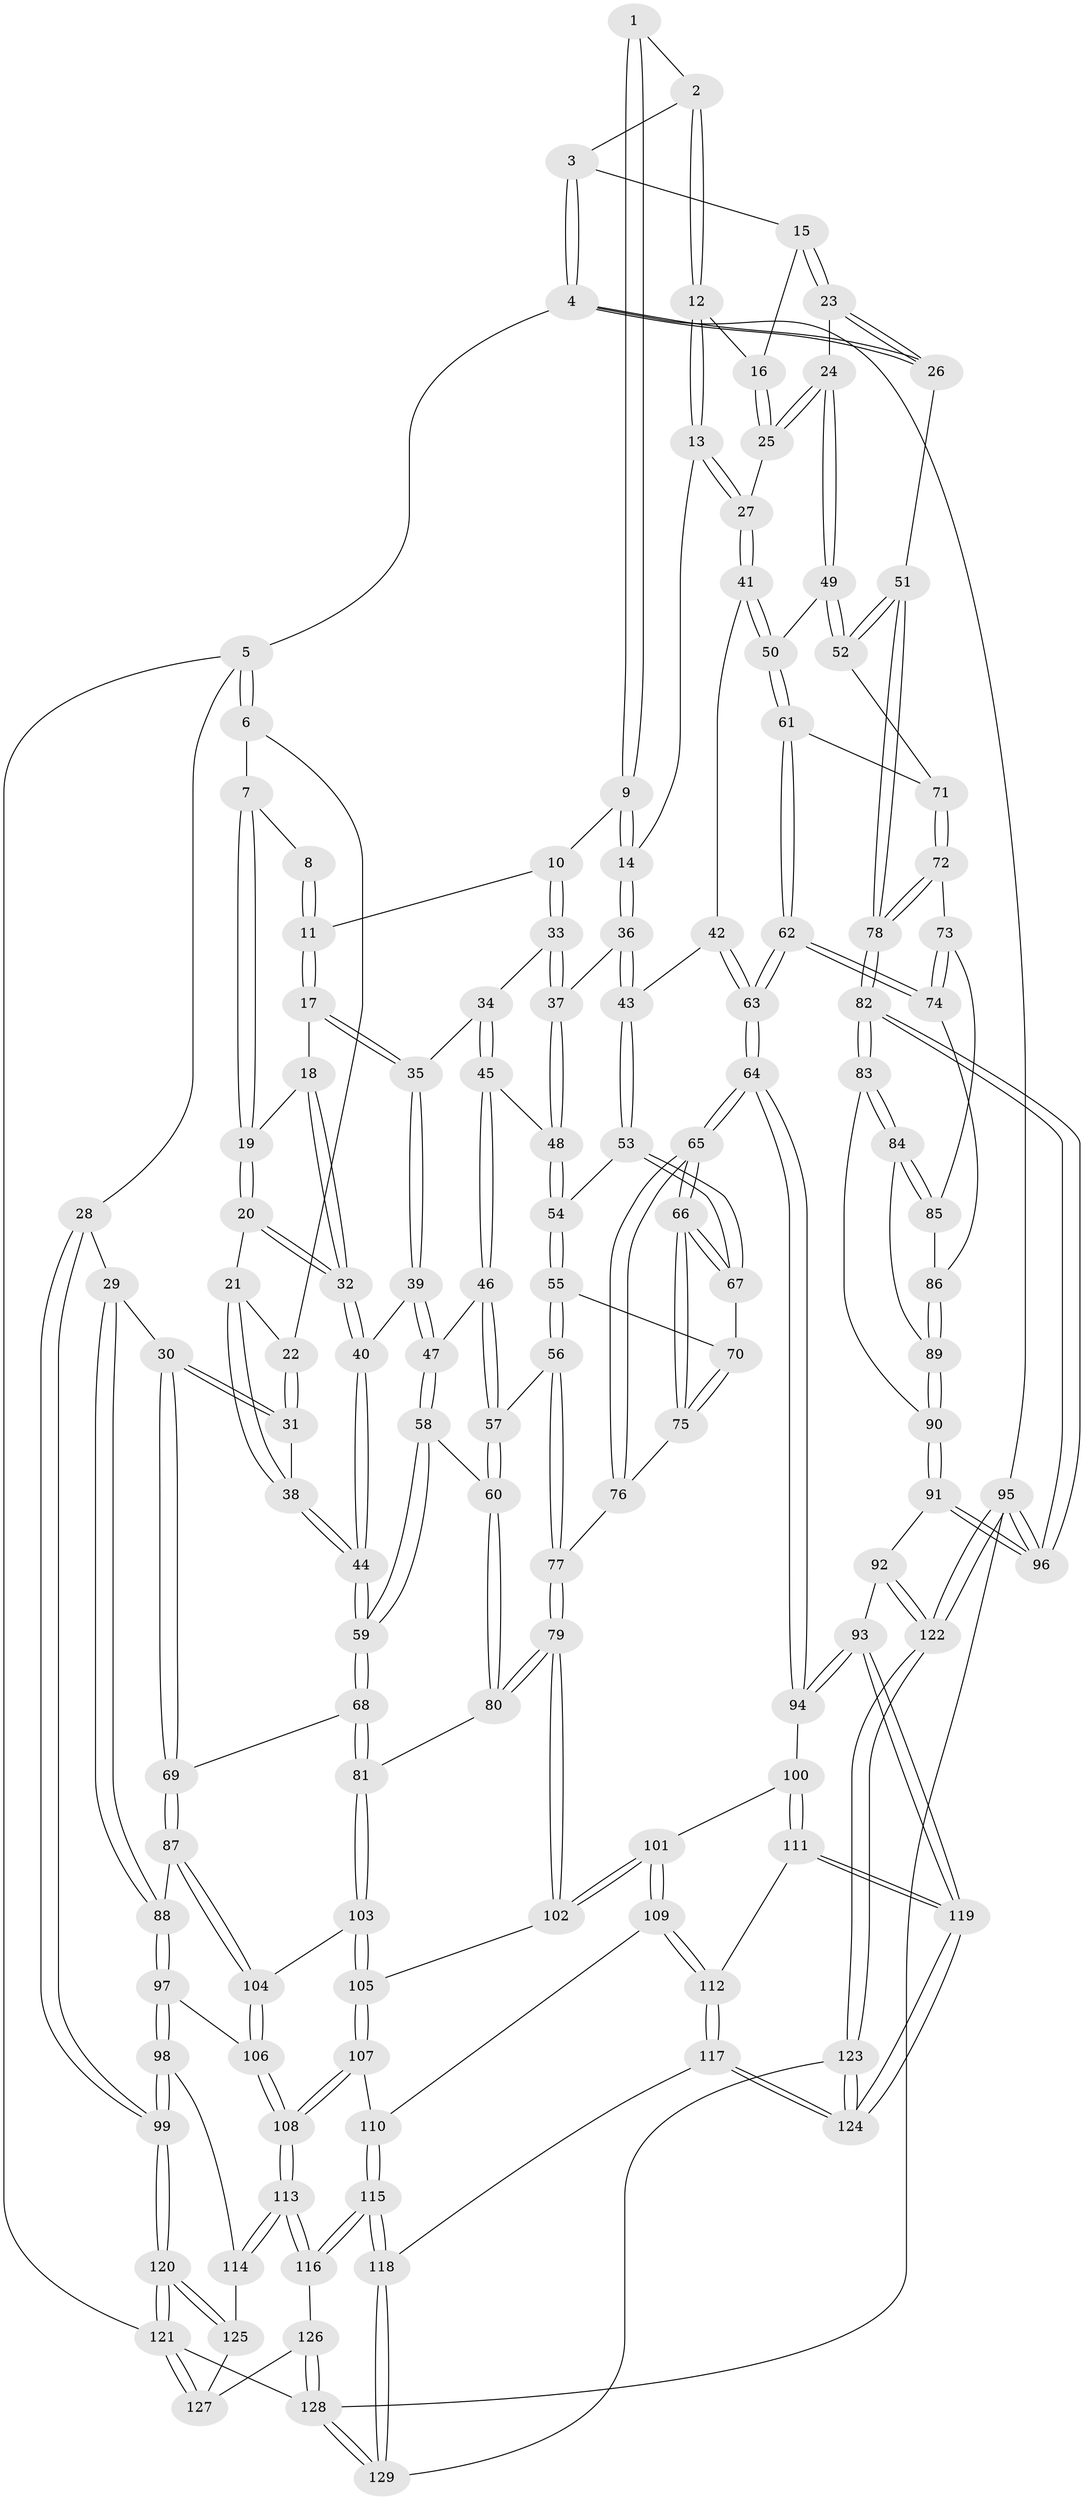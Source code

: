 // Generated by graph-tools (version 1.1) at 2025/38/03/09/25 02:38:43]
// undirected, 129 vertices, 319 edges
graph export_dot {
graph [start="1"]
  node [color=gray90,style=filled];
  1 [pos="+0.6144269345116042+0"];
  2 [pos="+0.6865780369344588+0"];
  3 [pos="+0.9299382065968029+0"];
  4 [pos="+1+0"];
  5 [pos="+0+0"];
  6 [pos="+0.21497604874429338+0"];
  7 [pos="+0.4185984216704636+0"];
  8 [pos="+0.5923179414295116+0"];
  9 [pos="+0.6022419833873423+0.10291091271783788"];
  10 [pos="+0.5701571223857769+0.1061080430058251"];
  11 [pos="+0.5499086423655251+0.0933701849652679"];
  12 [pos="+0.7256470130589058+0.008926719468848229"];
  13 [pos="+0.7210368361342131+0.09720438946082559"];
  14 [pos="+0.6292784090845313+0.11135440791040976"];
  15 [pos="+0.9040600983246089+0.039594458720104315"];
  16 [pos="+0.8428113400718141+0.05614509355453058"];
  17 [pos="+0.48172468725031753+0.10594379600345767"];
  18 [pos="+0.46093037311430224+0.08354081019232912"];
  19 [pos="+0.4353363282964543+0.01351505532909873"];
  20 [pos="+0.32777055158638496+0.1364780887230616"];
  21 [pos="+0.28931869672228+0.09089873628720477"];
  22 [pos="+0.20262674912466525+0"];
  23 [pos="+0.9097068293968129+0.055115986997827826"];
  24 [pos="+0.8837698837653021+0.16804577028998752"];
  25 [pos="+0.8284271904804608+0.15184823044725537"];
  26 [pos="+1+0.16723810967087013"];
  27 [pos="+0.7424754311200631+0.14464304595089572"];
  28 [pos="+0+0.24092872208721883"];
  29 [pos="+0+0.24707195089286363"];
  30 [pos="+0.06418220823347157+0.19993398825761524"];
  31 [pos="+0.10276489677628822+0.1769820711872809"];
  32 [pos="+0.3412064584198816+0.17468002504345767"];
  33 [pos="+0.5672712424263232+0.13433519079269263"];
  34 [pos="+0.502424056443922+0.1758872173802693"];
  35 [pos="+0.4825271829627695+0.14355725640565167"];
  36 [pos="+0.5970127475951943+0.20606989535888884"];
  37 [pos="+0.5881996554231532+0.20703263336659514"];
  38 [pos="+0.19301994004620474+0.20857984866069906"];
  39 [pos="+0.36046233952689655+0.2114247475810761"];
  40 [pos="+0.34251332918641997+0.2018065015560661"];
  41 [pos="+0.7187923683046908+0.20577229127085458"];
  42 [pos="+0.7054763187597386+0.22246087493266056"];
  43 [pos="+0.6880065459166071+0.22964503545421147"];
  44 [pos="+0.2670511647110285+0.24440289299069087"];
  45 [pos="+0.5196537428827316+0.22643786122940854"];
  46 [pos="+0.5010387995401872+0.24510381482554966"];
  47 [pos="+0.37067899528369397+0.22169949920664098"];
  48 [pos="+0.5550791314854417+0.22508530126425072"];
  49 [pos="+0.9010351315070175+0.18658984300405704"];
  50 [pos="+0.8562682444719295+0.28757741609251686"];
  51 [pos="+1+0.17425164271779695"];
  52 [pos="+1+0.2071588402631239"];
  53 [pos="+0.6701813127375214+0.261756186506801"];
  54 [pos="+0.587150005508544+0.2899404449181063"];
  55 [pos="+0.5846268097510612+0.3216501614874588"];
  56 [pos="+0.5282601167036685+0.35017107468210035"];
  57 [pos="+0.49166850025235576+0.33360716911492383"];
  58 [pos="+0.40220485832546515+0.3419144792555996"];
  59 [pos="+0.2561904034343251+0.3648459968796142"];
  60 [pos="+0.43141224505169407+0.36306738130234184"];
  61 [pos="+0.8560158138401155+0.2974248350991868"];
  62 [pos="+0.8051878269112547+0.4004559265702726"];
  63 [pos="+0.793675021516626+0.4057172767022628"];
  64 [pos="+0.7643484000752652+0.4352949895175585"];
  65 [pos="+0.7618310358501535+0.43463557618693965"];
  66 [pos="+0.755865958383027+0.42885875547454544"];
  67 [pos="+0.6578366127612623+0.31263771511462013"];
  68 [pos="+0.22999393497629247+0.407219427215089"];
  69 [pos="+0.22027115404955214+0.41418394282554455"];
  70 [pos="+0.6197624532780088+0.33610786144840815"];
  71 [pos="+0.9657512738586298+0.32088122914350475"];
  72 [pos="+0.948782865199471+0.38586583015121695"];
  73 [pos="+0.9312397558336446+0.4020595328548226"];
  74 [pos="+0.8270882549893286+0.4051739055075554"];
  75 [pos="+0.6216635801841717+0.35020912925996056"];
  76 [pos="+0.5967287423222263+0.4450599878386486"];
  77 [pos="+0.5800893653605965+0.45184390814166403"];
  78 [pos="+1+0.43360677644262013"];
  79 [pos="+0.565341339391586+0.4740194003188537"];
  80 [pos="+0.4243872315656866+0.4436724715356425"];
  81 [pos="+0.40732926002199726+0.4630809980304632"];
  82 [pos="+1+0.5480193579475144"];
  83 [pos="+1+0.48699269149967195"];
  84 [pos="+1+0.4855649088791715"];
  85 [pos="+0.9550347363009051+0.4416491162330801"];
  86 [pos="+0.9129540802492832+0.4907613372542635"];
  87 [pos="+0.2141038567752839+0.4231607261800485"];
  88 [pos="+0.13544536549465286+0.47442188830472093"];
  89 [pos="+0.9199293393218408+0.5104973050127226"];
  90 [pos="+0.8892025668611774+0.5874911729420946"];
  91 [pos="+0.8697052065443593+0.628348030467913"];
  92 [pos="+0.8112390390059218+0.6496314313941076"];
  93 [pos="+0.792567891598085+0.6478641230268839"];
  94 [pos="+0.7714448363975678+0.626746719852587"];
  95 [pos="+1+1"];
  96 [pos="+1+0.6233847904093912"];
  97 [pos="+0.10298521068241376+0.5793608808303116"];
  98 [pos="+0.006174865780233566+0.636126234209004"];
  99 [pos="+0+0.656841620367618"];
  100 [pos="+0.7034363020902441+0.6248209713381104"];
  101 [pos="+0.5816517992980461+0.6144747011396501"];
  102 [pos="+0.5653133963037262+0.5974621125705538"];
  103 [pos="+0.39610346555504433+0.5514289996035857"];
  104 [pos="+0.31216209697771485+0.550968482339134"];
  105 [pos="+0.42263019455049217+0.5900604708414535"];
  106 [pos="+0.22567873865742913+0.6498136165529625"];
  107 [pos="+0.38970801884637984+0.6660128796764753"];
  108 [pos="+0.29528992595016+0.7658602148178418"];
  109 [pos="+0.5495317679744024+0.7104920072615761"];
  110 [pos="+0.5075018967334666+0.7300681032876536"];
  111 [pos="+0.6099672143443264+0.7806720505099964"];
  112 [pos="+0.5879256622706088+0.7799697381359633"];
  113 [pos="+0.29483933075722535+0.7829926513827212"];
  114 [pos="+0.11148441930370696+0.7955352194790891"];
  115 [pos="+0.3728991659968921+0.9012653097759082"];
  116 [pos="+0.3042456719511514+0.8027205697437093"];
  117 [pos="+0.5756385235261546+0.8115248986966735"];
  118 [pos="+0.387852941979869+0.9441244463779638"];
  119 [pos="+0.739349916561239+0.8027202057007636"];
  120 [pos="+0+0.712908951398228"];
  121 [pos="+0+1"];
  122 [pos="+1+1"];
  123 [pos="+0.7726965136300392+1"];
  124 [pos="+0.7621300307320106+1"];
  125 [pos="+0.081101907195843+0.8559499844862833"];
  126 [pos="+0.1046396768276987+0.9294915537679994"];
  127 [pos="+0.08065937421691671+0.9040945876510835"];
  128 [pos="+0.2473898885079725+1"];
  129 [pos="+0.40449801096021704+1"];
  1 -- 2;
  1 -- 9;
  1 -- 9;
  2 -- 3;
  2 -- 12;
  2 -- 12;
  3 -- 4;
  3 -- 4;
  3 -- 15;
  4 -- 5;
  4 -- 26;
  4 -- 26;
  4 -- 95;
  5 -- 6;
  5 -- 6;
  5 -- 28;
  5 -- 121;
  6 -- 7;
  6 -- 22;
  7 -- 8;
  7 -- 19;
  7 -- 19;
  8 -- 11;
  8 -- 11;
  9 -- 10;
  9 -- 14;
  9 -- 14;
  10 -- 11;
  10 -- 33;
  10 -- 33;
  11 -- 17;
  11 -- 17;
  12 -- 13;
  12 -- 13;
  12 -- 16;
  13 -- 14;
  13 -- 27;
  13 -- 27;
  14 -- 36;
  14 -- 36;
  15 -- 16;
  15 -- 23;
  15 -- 23;
  16 -- 25;
  16 -- 25;
  17 -- 18;
  17 -- 35;
  17 -- 35;
  18 -- 19;
  18 -- 32;
  18 -- 32;
  19 -- 20;
  19 -- 20;
  20 -- 21;
  20 -- 32;
  20 -- 32;
  21 -- 22;
  21 -- 38;
  21 -- 38;
  22 -- 31;
  22 -- 31;
  23 -- 24;
  23 -- 26;
  23 -- 26;
  24 -- 25;
  24 -- 25;
  24 -- 49;
  24 -- 49;
  25 -- 27;
  26 -- 51;
  27 -- 41;
  27 -- 41;
  28 -- 29;
  28 -- 99;
  28 -- 99;
  29 -- 30;
  29 -- 88;
  29 -- 88;
  30 -- 31;
  30 -- 31;
  30 -- 69;
  30 -- 69;
  31 -- 38;
  32 -- 40;
  32 -- 40;
  33 -- 34;
  33 -- 37;
  33 -- 37;
  34 -- 35;
  34 -- 45;
  34 -- 45;
  35 -- 39;
  35 -- 39;
  36 -- 37;
  36 -- 43;
  36 -- 43;
  37 -- 48;
  37 -- 48;
  38 -- 44;
  38 -- 44;
  39 -- 40;
  39 -- 47;
  39 -- 47;
  40 -- 44;
  40 -- 44;
  41 -- 42;
  41 -- 50;
  41 -- 50;
  42 -- 43;
  42 -- 63;
  42 -- 63;
  43 -- 53;
  43 -- 53;
  44 -- 59;
  44 -- 59;
  45 -- 46;
  45 -- 46;
  45 -- 48;
  46 -- 47;
  46 -- 57;
  46 -- 57;
  47 -- 58;
  47 -- 58;
  48 -- 54;
  48 -- 54;
  49 -- 50;
  49 -- 52;
  49 -- 52;
  50 -- 61;
  50 -- 61;
  51 -- 52;
  51 -- 52;
  51 -- 78;
  51 -- 78;
  52 -- 71;
  53 -- 54;
  53 -- 67;
  53 -- 67;
  54 -- 55;
  54 -- 55;
  55 -- 56;
  55 -- 56;
  55 -- 70;
  56 -- 57;
  56 -- 77;
  56 -- 77;
  57 -- 60;
  57 -- 60;
  58 -- 59;
  58 -- 59;
  58 -- 60;
  59 -- 68;
  59 -- 68;
  60 -- 80;
  60 -- 80;
  61 -- 62;
  61 -- 62;
  61 -- 71;
  62 -- 63;
  62 -- 63;
  62 -- 74;
  62 -- 74;
  63 -- 64;
  63 -- 64;
  64 -- 65;
  64 -- 65;
  64 -- 94;
  64 -- 94;
  65 -- 66;
  65 -- 66;
  65 -- 76;
  65 -- 76;
  66 -- 67;
  66 -- 67;
  66 -- 75;
  66 -- 75;
  67 -- 70;
  68 -- 69;
  68 -- 81;
  68 -- 81;
  69 -- 87;
  69 -- 87;
  70 -- 75;
  70 -- 75;
  71 -- 72;
  71 -- 72;
  72 -- 73;
  72 -- 78;
  72 -- 78;
  73 -- 74;
  73 -- 74;
  73 -- 85;
  74 -- 86;
  75 -- 76;
  76 -- 77;
  77 -- 79;
  77 -- 79;
  78 -- 82;
  78 -- 82;
  79 -- 80;
  79 -- 80;
  79 -- 102;
  79 -- 102;
  80 -- 81;
  81 -- 103;
  81 -- 103;
  82 -- 83;
  82 -- 83;
  82 -- 96;
  82 -- 96;
  83 -- 84;
  83 -- 84;
  83 -- 90;
  84 -- 85;
  84 -- 85;
  84 -- 89;
  85 -- 86;
  86 -- 89;
  86 -- 89;
  87 -- 88;
  87 -- 104;
  87 -- 104;
  88 -- 97;
  88 -- 97;
  89 -- 90;
  89 -- 90;
  90 -- 91;
  90 -- 91;
  91 -- 92;
  91 -- 96;
  91 -- 96;
  92 -- 93;
  92 -- 122;
  92 -- 122;
  93 -- 94;
  93 -- 94;
  93 -- 119;
  93 -- 119;
  94 -- 100;
  95 -- 96;
  95 -- 96;
  95 -- 122;
  95 -- 122;
  95 -- 128;
  97 -- 98;
  97 -- 98;
  97 -- 106;
  98 -- 99;
  98 -- 99;
  98 -- 114;
  99 -- 120;
  99 -- 120;
  100 -- 101;
  100 -- 111;
  100 -- 111;
  101 -- 102;
  101 -- 102;
  101 -- 109;
  101 -- 109;
  102 -- 105;
  103 -- 104;
  103 -- 105;
  103 -- 105;
  104 -- 106;
  104 -- 106;
  105 -- 107;
  105 -- 107;
  106 -- 108;
  106 -- 108;
  107 -- 108;
  107 -- 108;
  107 -- 110;
  108 -- 113;
  108 -- 113;
  109 -- 110;
  109 -- 112;
  109 -- 112;
  110 -- 115;
  110 -- 115;
  111 -- 112;
  111 -- 119;
  111 -- 119;
  112 -- 117;
  112 -- 117;
  113 -- 114;
  113 -- 114;
  113 -- 116;
  113 -- 116;
  114 -- 125;
  115 -- 116;
  115 -- 116;
  115 -- 118;
  115 -- 118;
  116 -- 126;
  117 -- 118;
  117 -- 124;
  117 -- 124;
  118 -- 129;
  118 -- 129;
  119 -- 124;
  119 -- 124;
  120 -- 121;
  120 -- 121;
  120 -- 125;
  120 -- 125;
  121 -- 127;
  121 -- 127;
  121 -- 128;
  122 -- 123;
  122 -- 123;
  123 -- 124;
  123 -- 124;
  123 -- 129;
  125 -- 127;
  126 -- 127;
  126 -- 128;
  126 -- 128;
  128 -- 129;
  128 -- 129;
}
